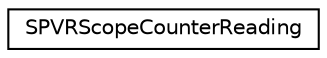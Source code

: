 digraph "Graphical Class Hierarchy"
{
  edge [fontname="Helvetica",fontsize="10",labelfontname="Helvetica",labelfontsize="10"];
  node [fontname="Helvetica",fontsize="10",shape=record];
  rankdir="LR";
  Node1 [label="SPVRScopeCounterReading",height=0.2,width=0.4,color="black", fillcolor="white", style="filled",URL="$struct_s_p_v_r_scope_counter_reading.html",tooltip="A set of return values resulting from querying the counter values. "];
}
